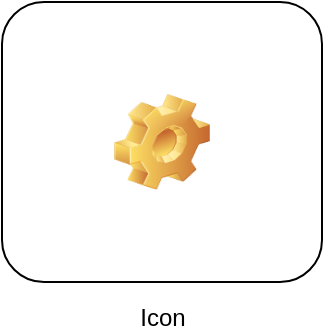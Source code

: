 <mxfile version="15.7.3" type="github">
  <diagram id="Q9kf5YpWR1cGHmOKvQma" name="第 1 页">
    <mxGraphModel dx="1426" dy="736" grid="1" gridSize="10" guides="1" tooltips="1" connect="1" arrows="1" fold="1" page="1" pageScale="1" pageWidth="827" pageHeight="1169" math="0" shadow="0">
      <root>
        <mxCell id="0" />
        <mxCell id="1" parent="0" />
        <mxCell id="ngyoLXYZPM75yLtVWUrc-1" value="Icon" style="icon;html=1;image=img/clipart/Gear_128x128.png" vertex="1" parent="1">
          <mxGeometry x="130" y="140" width="160" height="140" as="geometry" />
        </mxCell>
      </root>
    </mxGraphModel>
  </diagram>
</mxfile>
